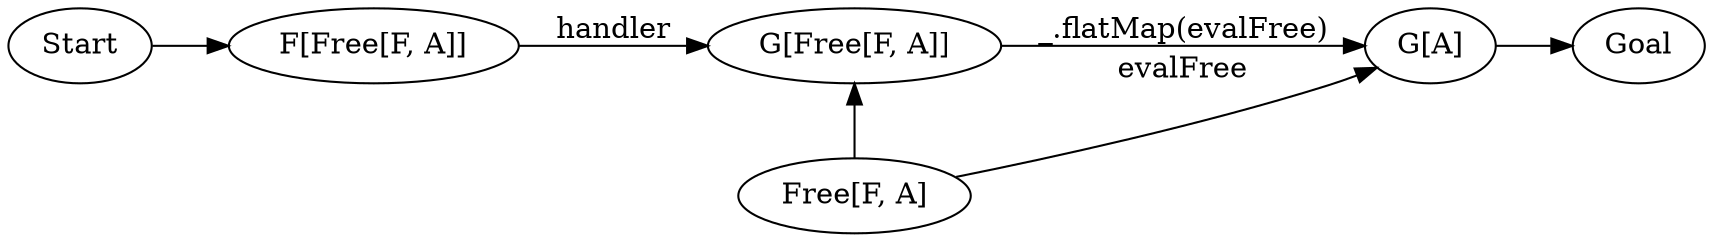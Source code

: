 digraph {
    rankdir=LR

    Start[class="extremity"]
    Goal[class="extremity"]

    FreeFA[label="Free[F, A]" group="bottom"]
    GA[label="G[A]" class="goal" group="up"]
    FFreeFA[label="F[Free[F, A]]" class="start" group="up"]
    GFreeFA[label="G[Free[F, A]]" group="up"]

    {
        rank=same
        GFreeFA -> FreeFA[dir="back" class="lift"]
    }

    GFreeFA -> GA[label="_.flatMap(evalFree)"]
    FFreeFA -> GFreeFA[label="handler"]
    FreeFA -> GA[label="evalFree" weight="0"]

    Start -> FFreeFA[class="start"]
    GA -> Goal[class="goal"]
}
